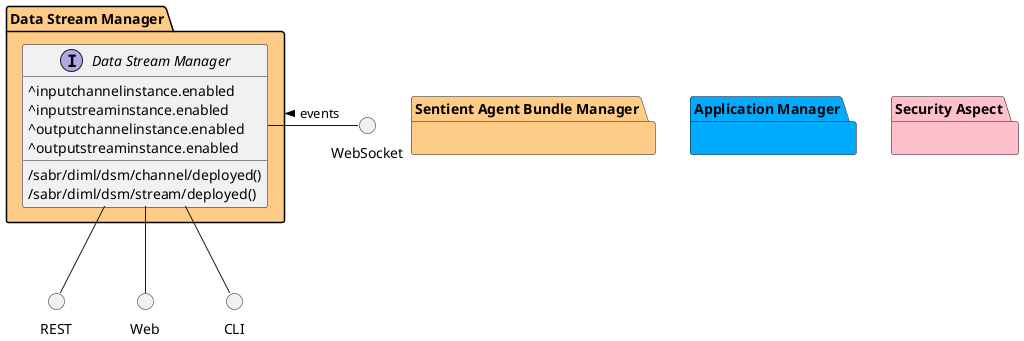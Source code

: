 @startuml


package "Data Stream Manager" #ffcc88 {

}

package "Sentient Agent Bundle Manager" #ffcc88 {

}

package "Application Manager" #00aaff {

}

package "Security Aspect" #pink {

}


package "Data Stream Manager" #ffcc88 {

    interface "Data Stream Manager" as i {
            ^inputchannelinstance.enabled
            ^inputstreaminstance.enabled
            ^outputchannelinstance.enabled
            ^outputstreaminstance.enabled
    
            /sabr/diml/dsm/channel/deployed()
            /sabr/diml/dsm/stream/deployed()
    
    }
}

circle REST
circle Web
circle CLI
circle WebSocket

i -down- Web
i -down- CLI
i -down- REST
WebSocket -left- i: events >

package "Data Stream Manager" #ffcc88 {


}



@enduml
